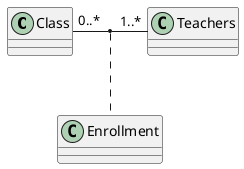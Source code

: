@startuml
'一个班级有多个老师, 一个老师也可以带多个班级.
@startuml
Class "0..*" - "1..*" Teachers
(Class, Teachers) .. Enrollment
@enduml